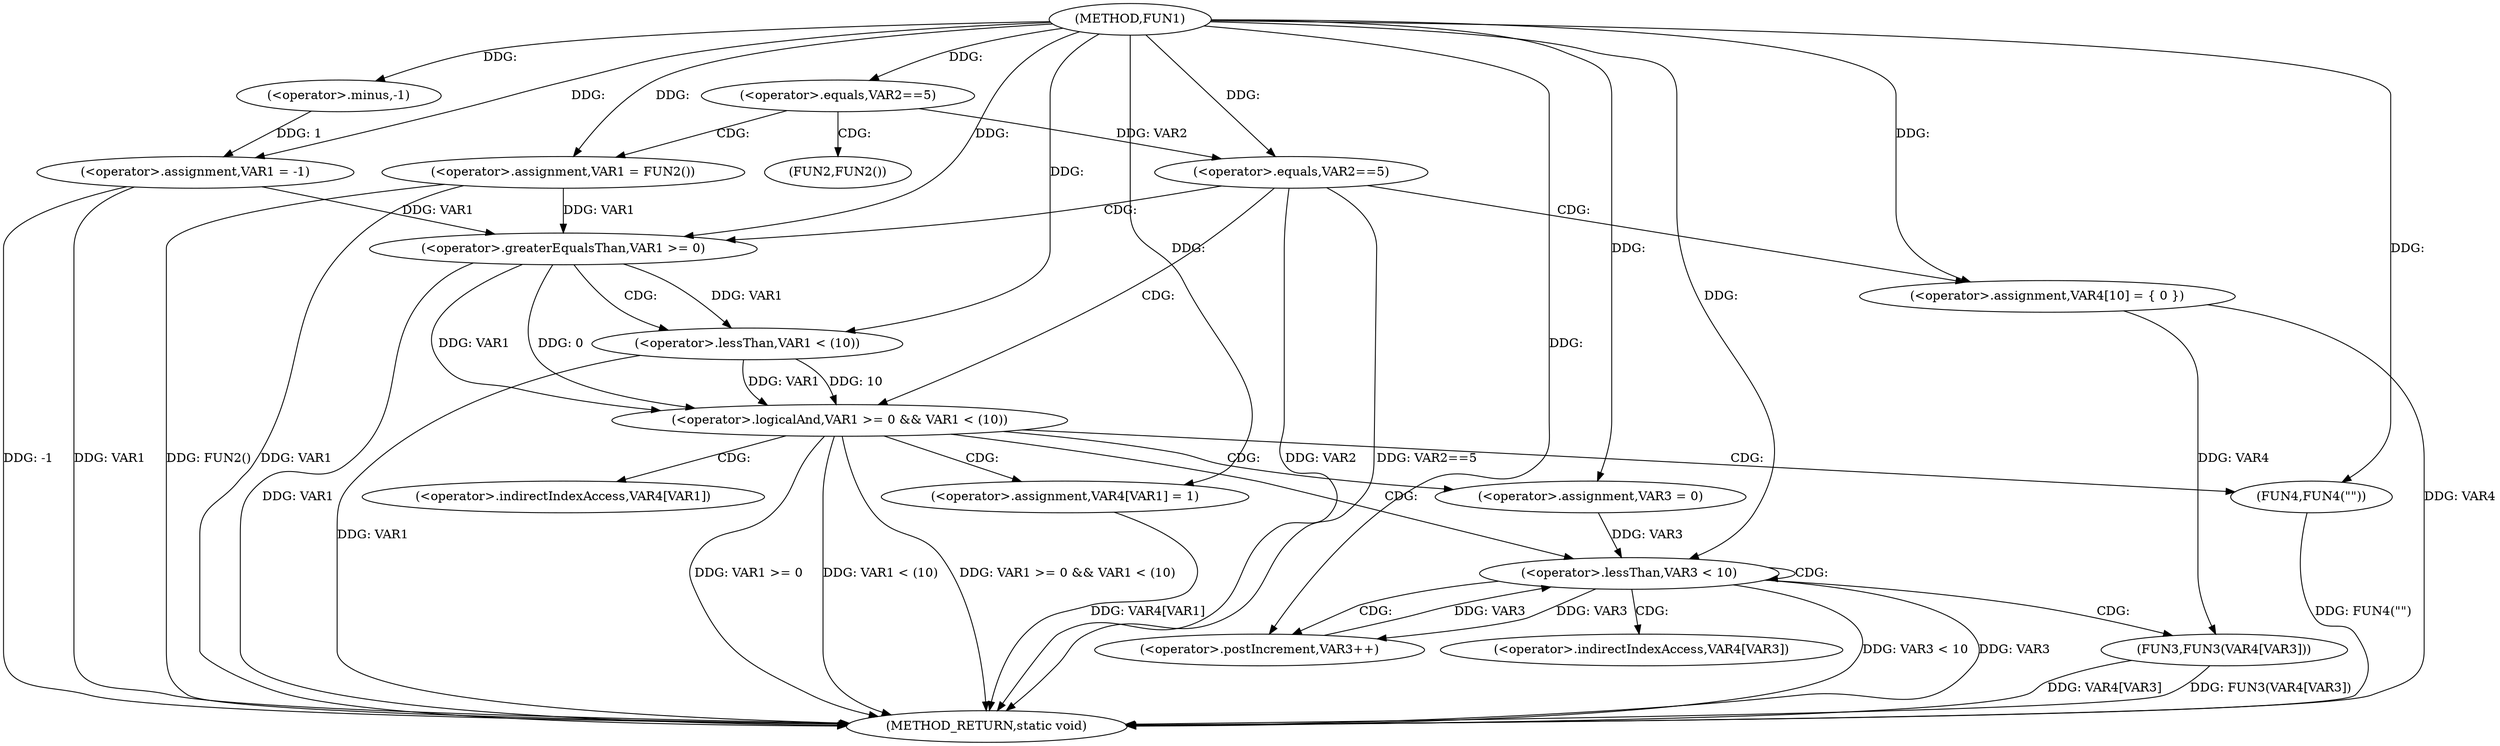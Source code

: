 digraph FUN1 {  
"1000100" [label = "(METHOD,FUN1)" ]
"1000157" [label = "(METHOD_RETURN,static void)" ]
"1000103" [label = "(<operator>.assignment,VAR1 = -1)" ]
"1000105" [label = "(<operator>.minus,-1)" ]
"1000108" [label = "(<operator>.equals,VAR2==5)" ]
"1000112" [label = "(<operator>.assignment,VAR1 = FUN2())" ]
"1000116" [label = "(<operator>.equals,VAR2==5)" ]
"1000123" [label = "(<operator>.assignment,VAR4[10] = { 0 })" ]
"1000126" [label = "(<operator>.logicalAnd,VAR1 >= 0 && VAR1 < (10))" ]
"1000127" [label = "(<operator>.greaterEqualsThan,VAR1 >= 0)" ]
"1000130" [label = "(<operator>.lessThan,VAR1 < (10))" ]
"1000134" [label = "(<operator>.assignment,VAR4[VAR1] = 1)" ]
"1000140" [label = "(<operator>.assignment,VAR3 = 0)" ]
"1000143" [label = "(<operator>.lessThan,VAR3 < 10)" ]
"1000146" [label = "(<operator>.postIncrement,VAR3++)" ]
"1000149" [label = "(FUN3,FUN3(VAR4[VAR3]))" ]
"1000155" [label = "(FUN4,FUN4(\"\"))" ]
"1000114" [label = "(FUN2,FUN2())" ]
"1000135" [label = "(<operator>.indirectIndexAccess,VAR4[VAR1])" ]
"1000150" [label = "(<operator>.indirectIndexAccess,VAR4[VAR3])" ]
  "1000116" -> "1000157"  [ label = "DDG: VAR2"] 
  "1000103" -> "1000157"  [ label = "DDG: VAR1"] 
  "1000103" -> "1000157"  [ label = "DDG: -1"] 
  "1000112" -> "1000157"  [ label = "DDG: FUN2()"] 
  "1000149" -> "1000157"  [ label = "DDG: FUN3(VAR4[VAR3])"] 
  "1000126" -> "1000157"  [ label = "DDG: VAR1 >= 0"] 
  "1000143" -> "1000157"  [ label = "DDG: VAR3 < 10"] 
  "1000149" -> "1000157"  [ label = "DDG: VAR4[VAR3]"] 
  "1000127" -> "1000157"  [ label = "DDG: VAR1"] 
  "1000116" -> "1000157"  [ label = "DDG: VAR2==5"] 
  "1000126" -> "1000157"  [ label = "DDG: VAR1 < (10)"] 
  "1000126" -> "1000157"  [ label = "DDG: VAR1 >= 0 && VAR1 < (10)"] 
  "1000155" -> "1000157"  [ label = "DDG: FUN4(\"\")"] 
  "1000143" -> "1000157"  [ label = "DDG: VAR3"] 
  "1000134" -> "1000157"  [ label = "DDG: VAR4[VAR1]"] 
  "1000112" -> "1000157"  [ label = "DDG: VAR1"] 
  "1000130" -> "1000157"  [ label = "DDG: VAR1"] 
  "1000123" -> "1000157"  [ label = "DDG: VAR4"] 
  "1000105" -> "1000103"  [ label = "DDG: 1"] 
  "1000100" -> "1000103"  [ label = "DDG: "] 
  "1000100" -> "1000105"  [ label = "DDG: "] 
  "1000100" -> "1000108"  [ label = "DDG: "] 
  "1000100" -> "1000112"  [ label = "DDG: "] 
  "1000108" -> "1000116"  [ label = "DDG: VAR2"] 
  "1000100" -> "1000116"  [ label = "DDG: "] 
  "1000100" -> "1000123"  [ label = "DDG: "] 
  "1000127" -> "1000126"  [ label = "DDG: VAR1"] 
  "1000127" -> "1000126"  [ label = "DDG: 0"] 
  "1000103" -> "1000127"  [ label = "DDG: VAR1"] 
  "1000112" -> "1000127"  [ label = "DDG: VAR1"] 
  "1000100" -> "1000127"  [ label = "DDG: "] 
  "1000130" -> "1000126"  [ label = "DDG: VAR1"] 
  "1000130" -> "1000126"  [ label = "DDG: 10"] 
  "1000127" -> "1000130"  [ label = "DDG: VAR1"] 
  "1000100" -> "1000130"  [ label = "DDG: "] 
  "1000100" -> "1000134"  [ label = "DDG: "] 
  "1000100" -> "1000140"  [ label = "DDG: "] 
  "1000140" -> "1000143"  [ label = "DDG: VAR3"] 
  "1000146" -> "1000143"  [ label = "DDG: VAR3"] 
  "1000100" -> "1000143"  [ label = "DDG: "] 
  "1000143" -> "1000146"  [ label = "DDG: VAR3"] 
  "1000100" -> "1000146"  [ label = "DDG: "] 
  "1000123" -> "1000149"  [ label = "DDG: VAR4"] 
  "1000100" -> "1000155"  [ label = "DDG: "] 
  "1000108" -> "1000112"  [ label = "CDG: "] 
  "1000108" -> "1000114"  [ label = "CDG: "] 
  "1000116" -> "1000127"  [ label = "CDG: "] 
  "1000116" -> "1000126"  [ label = "CDG: "] 
  "1000116" -> "1000123"  [ label = "CDG: "] 
  "1000126" -> "1000143"  [ label = "CDG: "] 
  "1000126" -> "1000155"  [ label = "CDG: "] 
  "1000126" -> "1000135"  [ label = "CDG: "] 
  "1000126" -> "1000140"  [ label = "CDG: "] 
  "1000126" -> "1000134"  [ label = "CDG: "] 
  "1000127" -> "1000130"  [ label = "CDG: "] 
  "1000143" -> "1000143"  [ label = "CDG: "] 
  "1000143" -> "1000150"  [ label = "CDG: "] 
  "1000143" -> "1000146"  [ label = "CDG: "] 
  "1000143" -> "1000149"  [ label = "CDG: "] 
}

